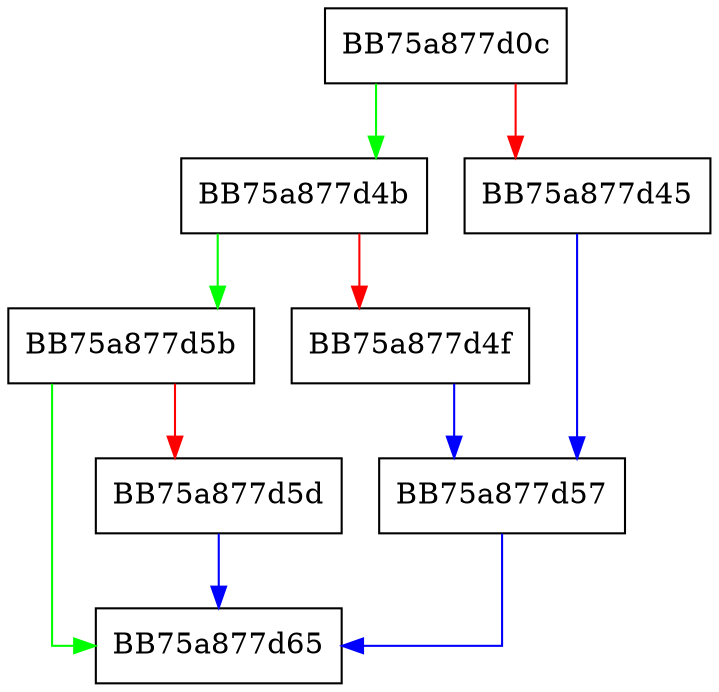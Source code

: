 digraph RestoreOldSigseq {
  node [shape="box"];
  graph [splines=ortho];
  BB75a877d0c -> BB75a877d4b [color="green"];
  BB75a877d0c -> BB75a877d45 [color="red"];
  BB75a877d45 -> BB75a877d57 [color="blue"];
  BB75a877d4b -> BB75a877d5b [color="green"];
  BB75a877d4b -> BB75a877d4f [color="red"];
  BB75a877d4f -> BB75a877d57 [color="blue"];
  BB75a877d57 -> BB75a877d65 [color="blue"];
  BB75a877d5b -> BB75a877d65 [color="green"];
  BB75a877d5b -> BB75a877d5d [color="red"];
  BB75a877d5d -> BB75a877d65 [color="blue"];
}